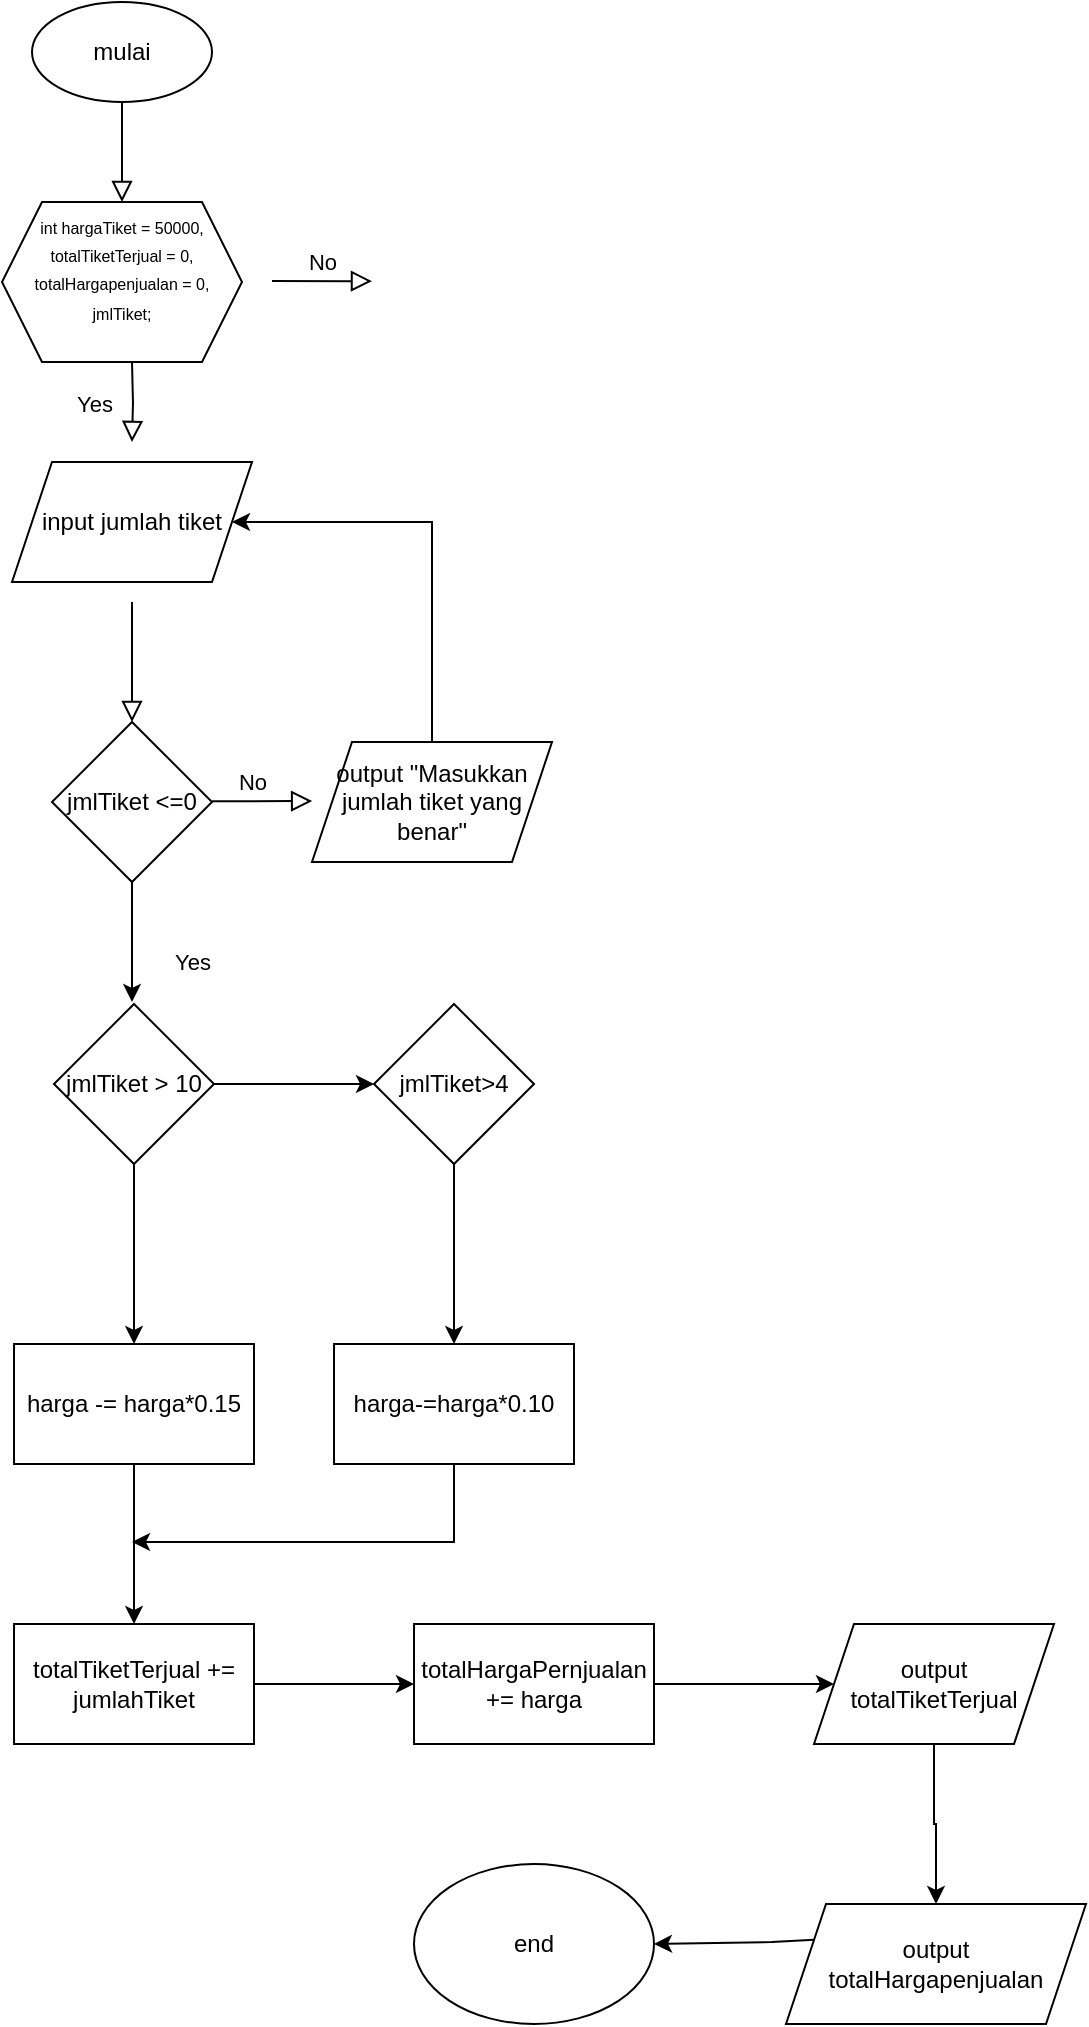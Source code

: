 <mxfile version="24.7.17">
  <diagram id="C5RBs43oDa-KdzZeNtuy" name="Page-1">
    <mxGraphModel dx="1588" dy="892" grid="1" gridSize="10" guides="1" tooltips="1" connect="1" arrows="1" fold="1" page="1" pageScale="1" pageWidth="827" pageHeight="1169" math="0" shadow="0">
      <root>
        <mxCell id="WIyWlLk6GJQsqaUBKTNV-0" />
        <mxCell id="WIyWlLk6GJQsqaUBKTNV-1" parent="WIyWlLk6GJQsqaUBKTNV-0" />
        <mxCell id="WIyWlLk6GJQsqaUBKTNV-2" value="" style="rounded=0;html=1;jettySize=auto;orthogonalLoop=1;fontSize=11;endArrow=block;endFill=0;endSize=8;strokeWidth=1;shadow=0;labelBackgroundColor=none;edgeStyle=orthogonalEdgeStyle;exitX=0.5;exitY=1;exitDx=0;exitDy=0;" parent="WIyWlLk6GJQsqaUBKTNV-1" source="TAJHCrcTdLEXBaQKwSJg-0" edge="1">
          <mxGeometry relative="1" as="geometry">
            <mxPoint x="220" y="120" as="sourcePoint" />
            <mxPoint x="215" y="170" as="targetPoint" />
          </mxGeometry>
        </mxCell>
        <mxCell id="WIyWlLk6GJQsqaUBKTNV-4" value="Yes" style="rounded=0;html=1;jettySize=auto;orthogonalLoop=1;fontSize=11;endArrow=block;endFill=0;endSize=8;strokeWidth=1;shadow=0;labelBackgroundColor=none;edgeStyle=orthogonalEdgeStyle;" parent="WIyWlLk6GJQsqaUBKTNV-1" edge="1">
          <mxGeometry y="20" relative="1" as="geometry">
            <mxPoint as="offset" />
            <mxPoint x="220" y="250" as="sourcePoint" />
            <mxPoint x="220" y="290" as="targetPoint" />
          </mxGeometry>
        </mxCell>
        <mxCell id="WIyWlLk6GJQsqaUBKTNV-5" value="No" style="edgeStyle=orthogonalEdgeStyle;rounded=0;html=1;jettySize=auto;orthogonalLoop=1;fontSize=11;endArrow=block;endFill=0;endSize=8;strokeWidth=1;shadow=0;labelBackgroundColor=none;" parent="WIyWlLk6GJQsqaUBKTNV-1" edge="1">
          <mxGeometry y="10" relative="1" as="geometry">
            <mxPoint as="offset" />
            <mxPoint x="290" y="209.55" as="sourcePoint" />
            <mxPoint x="340.0" y="209.609" as="targetPoint" />
          </mxGeometry>
        </mxCell>
        <mxCell id="WIyWlLk6GJQsqaUBKTNV-8" value="No" style="rounded=0;html=1;jettySize=auto;orthogonalLoop=1;fontSize=11;endArrow=block;endFill=0;endSize=8;strokeWidth=1;shadow=0;labelBackgroundColor=none;edgeStyle=orthogonalEdgeStyle;" parent="WIyWlLk6GJQsqaUBKTNV-1" edge="1">
          <mxGeometry x="1" y="67" relative="1" as="geometry">
            <mxPoint x="-7" y="30" as="offset" />
            <mxPoint x="220" y="370" as="sourcePoint" />
            <mxPoint x="220" y="430" as="targetPoint" />
          </mxGeometry>
        </mxCell>
        <mxCell id="WIyWlLk6GJQsqaUBKTNV-9" value="Yes" style="edgeStyle=orthogonalEdgeStyle;rounded=0;html=1;jettySize=auto;orthogonalLoop=1;fontSize=11;endArrow=block;endFill=0;endSize=8;strokeWidth=1;shadow=0;labelBackgroundColor=none;" parent="WIyWlLk6GJQsqaUBKTNV-1" edge="1">
          <mxGeometry x="-1" y="-81" relative="1" as="geometry">
            <mxPoint x="-10" y="-1" as="offset" />
            <mxPoint x="259.996" y="469.609" as="sourcePoint" />
            <mxPoint x="310.07" y="469.55" as="targetPoint" />
          </mxGeometry>
        </mxCell>
        <mxCell id="TAJHCrcTdLEXBaQKwSJg-0" value="mulai" style="ellipse;whiteSpace=wrap;html=1;" vertex="1" parent="WIyWlLk6GJQsqaUBKTNV-1">
          <mxGeometry x="170" y="70" width="90" height="50" as="geometry" />
        </mxCell>
        <mxCell id="TAJHCrcTdLEXBaQKwSJg-1" value="&lt;div style=&quot;&quot;&gt;&lt;span style=&quot;font-size: 8px; background-color: initial;&quot;&gt;int hargaTiket = 50000, totalTiketTerjual = 0, totalHargapenjualan = 0, jmlTiket;&lt;/span&gt;&lt;/div&gt;&lt;div&gt;&lt;br&gt;&lt;/div&gt;" style="shape=hexagon;perimeter=hexagonPerimeter2;whiteSpace=wrap;html=1;fixedSize=1;" vertex="1" parent="WIyWlLk6GJQsqaUBKTNV-1">
          <mxGeometry x="155" y="170" width="120" height="80" as="geometry" />
        </mxCell>
        <mxCell id="TAJHCrcTdLEXBaQKwSJg-2" value="jmlTiket &amp;lt;=0" style="rhombus;whiteSpace=wrap;html=1;" vertex="1" parent="WIyWlLk6GJQsqaUBKTNV-1">
          <mxGeometry x="180" y="430" width="80" height="80" as="geometry" />
        </mxCell>
        <mxCell id="TAJHCrcTdLEXBaQKwSJg-3" value="input jumlah tiket" style="shape=parallelogram;perimeter=parallelogramPerimeter;whiteSpace=wrap;html=1;fixedSize=1;" vertex="1" parent="WIyWlLk6GJQsqaUBKTNV-1">
          <mxGeometry x="160" y="300" width="120" height="60" as="geometry" />
        </mxCell>
        <mxCell id="TAJHCrcTdLEXBaQKwSJg-4" value="output &quot;Masukkan jumlah tiket yang benar&quot;" style="shape=parallelogram;perimeter=parallelogramPerimeter;whiteSpace=wrap;html=1;fixedSize=1;" vertex="1" parent="WIyWlLk6GJQsqaUBKTNV-1">
          <mxGeometry x="310" y="440" width="120" height="60" as="geometry" />
        </mxCell>
        <mxCell id="TAJHCrcTdLEXBaQKwSJg-5" value="" style="endArrow=classic;html=1;rounded=0;exitX=0.5;exitY=0;exitDx=0;exitDy=0;" edge="1" parent="WIyWlLk6GJQsqaUBKTNV-1" source="TAJHCrcTdLEXBaQKwSJg-4" target="TAJHCrcTdLEXBaQKwSJg-3">
          <mxGeometry width="50" height="50" relative="1" as="geometry">
            <mxPoint x="370" y="420" as="sourcePoint" />
            <mxPoint x="370" y="290" as="targetPoint" />
            <Array as="points">
              <mxPoint x="370" y="330" />
            </Array>
          </mxGeometry>
        </mxCell>
        <mxCell id="TAJHCrcTdLEXBaQKwSJg-6" value="" style="endArrow=classic;html=1;rounded=0;exitX=0.5;exitY=1;exitDx=0;exitDy=0;" edge="1" parent="WIyWlLk6GJQsqaUBKTNV-1" source="TAJHCrcTdLEXBaQKwSJg-2">
          <mxGeometry width="50" height="50" relative="1" as="geometry">
            <mxPoint x="230" y="560" as="sourcePoint" />
            <mxPoint x="220" y="570" as="targetPoint" />
          </mxGeometry>
        </mxCell>
        <mxCell id="TAJHCrcTdLEXBaQKwSJg-9" value="" style="edgeStyle=orthogonalEdgeStyle;rounded=0;orthogonalLoop=1;jettySize=auto;html=1;" edge="1" parent="WIyWlLk6GJQsqaUBKTNV-1" source="TAJHCrcTdLEXBaQKwSJg-7" target="TAJHCrcTdLEXBaQKwSJg-8">
          <mxGeometry relative="1" as="geometry" />
        </mxCell>
        <mxCell id="TAJHCrcTdLEXBaQKwSJg-13" value="" style="edgeStyle=orthogonalEdgeStyle;rounded=0;orthogonalLoop=1;jettySize=auto;html=1;" edge="1" parent="WIyWlLk6GJQsqaUBKTNV-1" source="TAJHCrcTdLEXBaQKwSJg-7" target="TAJHCrcTdLEXBaQKwSJg-12">
          <mxGeometry relative="1" as="geometry" />
        </mxCell>
        <mxCell id="TAJHCrcTdLEXBaQKwSJg-7" value="jmlTiket &amp;gt; 10" style="rhombus;whiteSpace=wrap;html=1;" vertex="1" parent="WIyWlLk6GJQsqaUBKTNV-1">
          <mxGeometry x="181" y="571" width="80" height="80" as="geometry" />
        </mxCell>
        <mxCell id="TAJHCrcTdLEXBaQKwSJg-11" value="" style="edgeStyle=orthogonalEdgeStyle;rounded=0;orthogonalLoop=1;jettySize=auto;html=1;" edge="1" parent="WIyWlLk6GJQsqaUBKTNV-1" source="TAJHCrcTdLEXBaQKwSJg-8" target="TAJHCrcTdLEXBaQKwSJg-10">
          <mxGeometry relative="1" as="geometry" />
        </mxCell>
        <mxCell id="TAJHCrcTdLEXBaQKwSJg-8" value="jmlTiket&amp;gt;4" style="rhombus;whiteSpace=wrap;html=1;" vertex="1" parent="WIyWlLk6GJQsqaUBKTNV-1">
          <mxGeometry x="341" y="571" width="80" height="80" as="geometry" />
        </mxCell>
        <mxCell id="TAJHCrcTdLEXBaQKwSJg-10" value="harga-=harga*0.10" style="whiteSpace=wrap;html=1;" vertex="1" parent="WIyWlLk6GJQsqaUBKTNV-1">
          <mxGeometry x="321" y="741" width="120" height="60" as="geometry" />
        </mxCell>
        <mxCell id="TAJHCrcTdLEXBaQKwSJg-15" value="" style="edgeStyle=orthogonalEdgeStyle;rounded=0;orthogonalLoop=1;jettySize=auto;html=1;" edge="1" parent="WIyWlLk6GJQsqaUBKTNV-1" source="TAJHCrcTdLEXBaQKwSJg-12" target="TAJHCrcTdLEXBaQKwSJg-14">
          <mxGeometry relative="1" as="geometry" />
        </mxCell>
        <mxCell id="TAJHCrcTdLEXBaQKwSJg-12" value="harga -= harga*0.15" style="whiteSpace=wrap;html=1;" vertex="1" parent="WIyWlLk6GJQsqaUBKTNV-1">
          <mxGeometry x="161" y="741" width="120" height="60" as="geometry" />
        </mxCell>
        <mxCell id="TAJHCrcTdLEXBaQKwSJg-19" value="" style="edgeStyle=orthogonalEdgeStyle;rounded=0;orthogonalLoop=1;jettySize=auto;html=1;" edge="1" parent="WIyWlLk6GJQsqaUBKTNV-1" source="TAJHCrcTdLEXBaQKwSJg-14" target="TAJHCrcTdLEXBaQKwSJg-18">
          <mxGeometry relative="1" as="geometry" />
        </mxCell>
        <mxCell id="TAJHCrcTdLEXBaQKwSJg-14" value="totalTiketTerjual += jumlahTiket" style="whiteSpace=wrap;html=1;" vertex="1" parent="WIyWlLk6GJQsqaUBKTNV-1">
          <mxGeometry x="161" y="881" width="120" height="60" as="geometry" />
        </mxCell>
        <mxCell id="TAJHCrcTdLEXBaQKwSJg-17" value="" style="endArrow=classic;html=1;rounded=0;exitX=0.5;exitY=1;exitDx=0;exitDy=0;" edge="1" parent="WIyWlLk6GJQsqaUBKTNV-1" source="TAJHCrcTdLEXBaQKwSJg-10">
          <mxGeometry width="50" height="50" relative="1" as="geometry">
            <mxPoint x="380" y="850" as="sourcePoint" />
            <mxPoint x="220" y="840" as="targetPoint" />
            <Array as="points">
              <mxPoint x="381" y="840" />
            </Array>
          </mxGeometry>
        </mxCell>
        <mxCell id="TAJHCrcTdLEXBaQKwSJg-21" value="" style="edgeStyle=orthogonalEdgeStyle;rounded=0;orthogonalLoop=1;jettySize=auto;html=1;" edge="1" parent="WIyWlLk6GJQsqaUBKTNV-1" source="TAJHCrcTdLEXBaQKwSJg-18" target="TAJHCrcTdLEXBaQKwSJg-20">
          <mxGeometry relative="1" as="geometry" />
        </mxCell>
        <mxCell id="TAJHCrcTdLEXBaQKwSJg-18" value="totalHargaPernjualan += harga" style="whiteSpace=wrap;html=1;" vertex="1" parent="WIyWlLk6GJQsqaUBKTNV-1">
          <mxGeometry x="361" y="881" width="120" height="60" as="geometry" />
        </mxCell>
        <mxCell id="TAJHCrcTdLEXBaQKwSJg-23" value="" style="edgeStyle=orthogonalEdgeStyle;rounded=0;orthogonalLoop=1;jettySize=auto;html=1;" edge="1" parent="WIyWlLk6GJQsqaUBKTNV-1" source="TAJHCrcTdLEXBaQKwSJg-20" target="TAJHCrcTdLEXBaQKwSJg-22">
          <mxGeometry relative="1" as="geometry" />
        </mxCell>
        <mxCell id="TAJHCrcTdLEXBaQKwSJg-20" value="output totalTiketTerjual" style="shape=parallelogram;perimeter=parallelogramPerimeter;whiteSpace=wrap;html=1;fixedSize=1;" vertex="1" parent="WIyWlLk6GJQsqaUBKTNV-1">
          <mxGeometry x="561" y="881" width="120" height="60" as="geometry" />
        </mxCell>
        <mxCell id="TAJHCrcTdLEXBaQKwSJg-22" value="&lt;div&gt;output&lt;/div&gt;totalHargapenjualan" style="shape=parallelogram;perimeter=parallelogramPerimeter;whiteSpace=wrap;html=1;fixedSize=1;" vertex="1" parent="WIyWlLk6GJQsqaUBKTNV-1">
          <mxGeometry x="547" y="1021" width="150" height="60" as="geometry" />
        </mxCell>
        <mxCell id="TAJHCrcTdLEXBaQKwSJg-24" value="end" style="ellipse;whiteSpace=wrap;html=1;" vertex="1" parent="WIyWlLk6GJQsqaUBKTNV-1">
          <mxGeometry x="361" y="1001" width="120" height="80" as="geometry" />
        </mxCell>
        <mxCell id="TAJHCrcTdLEXBaQKwSJg-25" value="" style="endArrow=classic;html=1;rounded=0;exitX=0;exitY=0.25;exitDx=0;exitDy=0;entryX=1;entryY=0.5;entryDx=0;entryDy=0;" edge="1" parent="WIyWlLk6GJQsqaUBKTNV-1" source="TAJHCrcTdLEXBaQKwSJg-22" target="TAJHCrcTdLEXBaQKwSJg-24">
          <mxGeometry width="50" height="50" relative="1" as="geometry">
            <mxPoint x="430" y="930" as="sourcePoint" />
            <mxPoint x="480" y="880" as="targetPoint" />
            <Array as="points">
              <mxPoint x="540" y="1040" />
            </Array>
          </mxGeometry>
        </mxCell>
      </root>
    </mxGraphModel>
  </diagram>
</mxfile>
